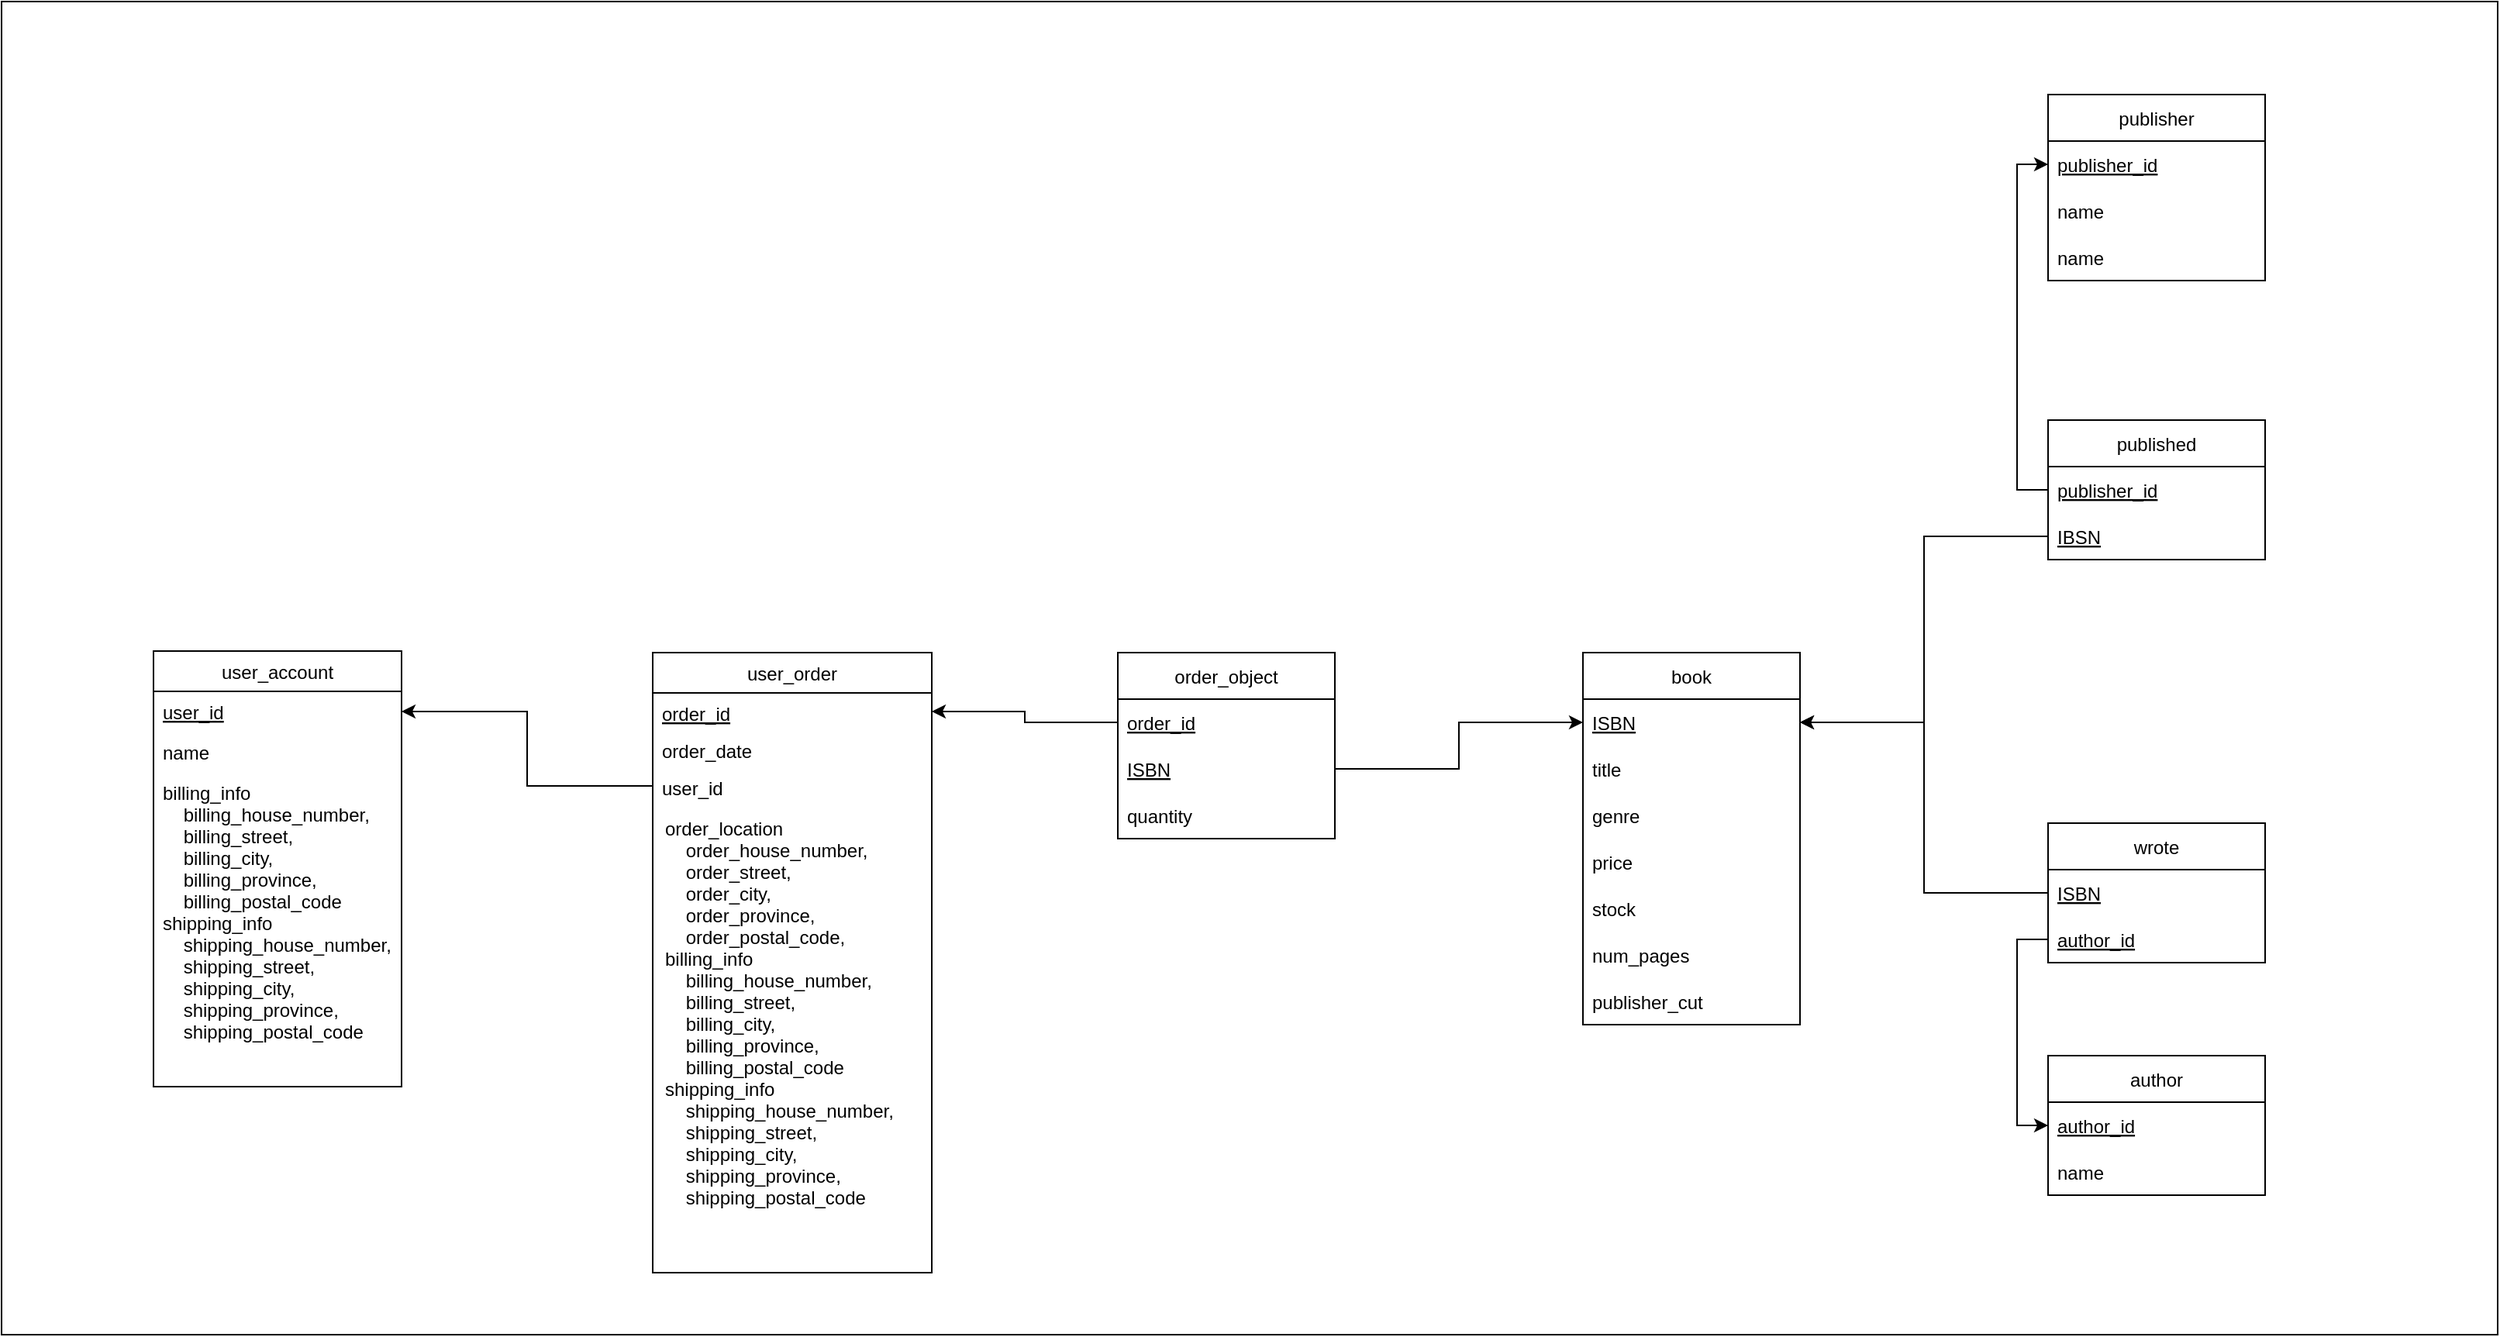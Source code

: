 <mxfile version="15.8.7" type="device"><diagram id="C5RBs43oDa-KdzZeNtuy" name="Page-1"><mxGraphModel dx="2569" dy="1946" grid="1" gridSize="10" guides="1" tooltips="1" connect="1" arrows="1" fold="1" page="1" pageScale="1" pageWidth="1920" pageHeight="1200" math="0" shadow="0"><root><mxCell id="WIyWlLk6GJQsqaUBKTNV-0"/><mxCell id="WIyWlLk6GJQsqaUBKTNV-1" parent="WIyWlLk6GJQsqaUBKTNV-0"/><mxCell id="K9uKwMPTqgjgV9XgNE0c-1" value="" style="rounded=0;whiteSpace=wrap;html=1;fillColor=#FFFFFF;" parent="WIyWlLk6GJQsqaUBKTNV-1" vertex="1"><mxGeometry x="130" y="280" width="1610" height="860" as="geometry"/></mxCell><mxCell id="zkfFHV4jXpPFQw0GAbJ--0" value="user_account" style="swimlane;fontStyle=0;align=center;verticalAlign=top;childLayout=stackLayout;horizontal=1;startSize=26;horizontalStack=0;resizeParent=1;resizeLast=0;collapsible=1;marginBottom=0;rounded=0;shadow=0;strokeWidth=1;" parent="WIyWlLk6GJQsqaUBKTNV-1" vertex="1"><mxGeometry x="228" y="699" width="160" height="281" as="geometry"><mxRectangle x="230" y="140" width="160" height="26" as="alternateBounds"/></mxGeometry></mxCell><mxCell id="zkfFHV4jXpPFQw0GAbJ--1" value="user_id" style="text;align=left;verticalAlign=top;spacingLeft=4;spacingRight=4;overflow=hidden;rotatable=0;points=[[0,0.5],[1,0.5]];portConstraint=eastwest;fontStyle=4" parent="zkfFHV4jXpPFQw0GAbJ--0" vertex="1"><mxGeometry y="26" width="160" height="26" as="geometry"/></mxCell><mxCell id="zkfFHV4jXpPFQw0GAbJ--2" value="name" style="text;align=left;verticalAlign=top;spacingLeft=4;spacingRight=4;overflow=hidden;rotatable=0;points=[[0,0.5],[1,0.5]];portConstraint=eastwest;rounded=0;shadow=0;html=0;" parent="zkfFHV4jXpPFQw0GAbJ--0" vertex="1"><mxGeometry y="52" width="160" height="26" as="geometry"/></mxCell><mxCell id="rD2bgAJgoOh9LVG3b1vE-8" value="billing_info&#10;    billing_house_number,&#10;    billing_street,&#10;    billing_city,&#10;    billing_province,&#10;    billing_postal_code&#10;shipping_info&#10;    shipping_house_number,&#10;    shipping_street,&#10;    shipping_city,&#10;    shipping_province,&#10;    shipping_postal_code" style="text;align=left;verticalAlign=top;spacingLeft=4;spacingRight=4;overflow=hidden;rotatable=0;points=[[0,0.5],[1,0.5]];portConstraint=eastwest;rounded=0;shadow=0;html=0;" parent="zkfFHV4jXpPFQw0GAbJ--0" vertex="1"><mxGeometry y="78" width="160" height="202" as="geometry"/></mxCell><mxCell id="zkfFHV4jXpPFQw0GAbJ--17" value="user_order" style="swimlane;fontStyle=0;align=center;verticalAlign=top;childLayout=stackLayout;horizontal=1;startSize=26;horizontalStack=0;resizeParent=1;resizeLast=0;collapsible=1;marginBottom=0;rounded=0;shadow=0;strokeWidth=1;" parent="WIyWlLk6GJQsqaUBKTNV-1" vertex="1"><mxGeometry x="550" y="700" width="180" height="400" as="geometry"><mxRectangle x="550" y="140" width="160" height="26" as="alternateBounds"/></mxGeometry></mxCell><mxCell id="zkfFHV4jXpPFQw0GAbJ--18" value="order_id" style="text;align=left;verticalAlign=top;spacingLeft=4;spacingRight=4;overflow=hidden;rotatable=0;points=[[0,0.5],[1,0.5]];portConstraint=eastwest;fontStyle=4" parent="zkfFHV4jXpPFQw0GAbJ--17" vertex="1"><mxGeometry y="26" width="180" height="24" as="geometry"/></mxCell><mxCell id="IW-95GA0jkgU5XfBD_aI-0" value="order_date" style="text;align=left;verticalAlign=top;spacingLeft=4;spacingRight=4;overflow=hidden;rotatable=0;points=[[0,0.5],[1,0.5]];portConstraint=eastwest;fontStyle=0" parent="zkfFHV4jXpPFQw0GAbJ--17" vertex="1"><mxGeometry y="50" width="180" height="24" as="geometry"/></mxCell><mxCell id="rD2bgAJgoOh9LVG3b1vE-3" value="user_id" style="text;align=left;verticalAlign=top;spacingLeft=4;spacingRight=4;overflow=hidden;rotatable=0;points=[[0,0.5],[1,0.5]];portConstraint=eastwest;fontStyle=0" parent="zkfFHV4jXpPFQw0GAbJ--17" vertex="1"><mxGeometry y="74" width="180" height="24" as="geometry"/></mxCell><mxCell id="IW-95GA0jkgU5XfBD_aI-5" value="order_location&#10;    order_house_number,&#10;        order_street,&#10;        order_city,&#10;        order_province,&#10;        order_postal_code,&#10;billing_info&#10;    billing_house_number,&#10;        billing_street,&#10;        billing_city,&#10;        billing_province,&#10;        billing_postal_code &#10;shipping_info&#10;    shipping_house_number,&#10;    shipping_street,&#10;    shipping_city,&#10;    shipping_province,&#10;    shipping_postal_code" style="text;align=left;verticalAlign=top;spacingLeft=4;spacingRight=4;overflow=hidden;rotatable=0;points=[[0,0.5],[1,0.5]];portConstraint=eastwest;spacing=4;" parent="zkfFHV4jXpPFQw0GAbJ--17" vertex="1"><mxGeometry y="98" width="180" height="292" as="geometry"/></mxCell><mxCell id="rD2bgAJgoOh9LVG3b1vE-11" value="order_object" style="swimlane;fontStyle=0;childLayout=stackLayout;horizontal=1;startSize=30;horizontalStack=0;resizeParent=1;resizeParentMax=0;resizeLast=0;collapsible=1;marginBottom=0;" parent="WIyWlLk6GJQsqaUBKTNV-1" vertex="1"><mxGeometry x="850" y="700" width="140" height="120" as="geometry"/></mxCell><mxCell id="rD2bgAJgoOh9LVG3b1vE-12" value="order_id" style="text;strokeColor=none;fillColor=none;align=left;verticalAlign=middle;spacingLeft=4;spacingRight=4;overflow=hidden;points=[[0,0.5],[1,0.5]];portConstraint=eastwest;rotatable=0;fontStyle=4" parent="rD2bgAJgoOh9LVG3b1vE-11" vertex="1"><mxGeometry y="30" width="140" height="30" as="geometry"/></mxCell><mxCell id="rD2bgAJgoOh9LVG3b1vE-13" value="ISBN" style="text;strokeColor=none;fillColor=none;align=left;verticalAlign=middle;spacingLeft=4;spacingRight=4;overflow=hidden;points=[[0,0.5],[1,0.5]];portConstraint=eastwest;rotatable=0;fontStyle=4" parent="rD2bgAJgoOh9LVG3b1vE-11" vertex="1"><mxGeometry y="60" width="140" height="30" as="geometry"/></mxCell><mxCell id="rD2bgAJgoOh9LVG3b1vE-14" value="quantity" style="text;strokeColor=none;fillColor=none;align=left;verticalAlign=middle;spacingLeft=4;spacingRight=4;overflow=hidden;points=[[0,0.5],[1,0.5]];portConstraint=eastwest;rotatable=0;" parent="rD2bgAJgoOh9LVG3b1vE-11" vertex="1"><mxGeometry y="90" width="140" height="30" as="geometry"/></mxCell><mxCell id="rD2bgAJgoOh9LVG3b1vE-19" style="edgeStyle=orthogonalEdgeStyle;rounded=0;orthogonalLoop=1;jettySize=auto;html=1;exitX=0;exitY=0.5;exitDx=0;exitDy=0;entryX=1;entryY=0.5;entryDx=0;entryDy=0;" parent="WIyWlLk6GJQsqaUBKTNV-1" source="rD2bgAJgoOh9LVG3b1vE-12" target="zkfFHV4jXpPFQw0GAbJ--18" edge="1"><mxGeometry relative="1" as="geometry"/></mxCell><mxCell id="rD2bgAJgoOh9LVG3b1vE-20" value="book" style="swimlane;fontStyle=0;childLayout=stackLayout;horizontal=1;startSize=30;horizontalStack=0;resizeParent=1;resizeParentMax=0;resizeLast=0;collapsible=1;marginBottom=0;" parent="WIyWlLk6GJQsqaUBKTNV-1" vertex="1"><mxGeometry x="1150" y="700" width="140" height="240" as="geometry"/></mxCell><mxCell id="rD2bgAJgoOh9LVG3b1vE-21" value="ISBN" style="text;strokeColor=none;fillColor=none;align=left;verticalAlign=middle;spacingLeft=4;spacingRight=4;overflow=hidden;points=[[0,0.5],[1,0.5]];portConstraint=eastwest;rotatable=0;fontStyle=4" parent="rD2bgAJgoOh9LVG3b1vE-20" vertex="1"><mxGeometry y="30" width="140" height="30" as="geometry"/></mxCell><mxCell id="rD2bgAJgoOh9LVG3b1vE-23" value="title" style="text;strokeColor=none;fillColor=none;align=left;verticalAlign=middle;spacingLeft=4;spacingRight=4;overflow=hidden;points=[[0,0.5],[1,0.5]];portConstraint=eastwest;rotatable=0;" parent="rD2bgAJgoOh9LVG3b1vE-20" vertex="1"><mxGeometry y="60" width="140" height="30" as="geometry"/></mxCell><mxCell id="rD2bgAJgoOh9LVG3b1vE-25" value="genre" style="text;strokeColor=none;fillColor=none;align=left;verticalAlign=middle;spacingLeft=4;spacingRight=4;overflow=hidden;points=[[0,0.5],[1,0.5]];portConstraint=eastwest;rotatable=0;" parent="rD2bgAJgoOh9LVG3b1vE-20" vertex="1"><mxGeometry y="90" width="140" height="30" as="geometry"/></mxCell><mxCell id="rD2bgAJgoOh9LVG3b1vE-26" value="price" style="text;strokeColor=none;fillColor=none;align=left;verticalAlign=middle;spacingLeft=4;spacingRight=4;overflow=hidden;points=[[0,0.5],[1,0.5]];portConstraint=eastwest;rotatable=0;" parent="rD2bgAJgoOh9LVG3b1vE-20" vertex="1"><mxGeometry y="120" width="140" height="30" as="geometry"/></mxCell><mxCell id="rD2bgAJgoOh9LVG3b1vE-27" value="stock" style="text;strokeColor=none;fillColor=none;align=left;verticalAlign=middle;spacingLeft=4;spacingRight=4;overflow=hidden;points=[[0,0.5],[1,0.5]];portConstraint=eastwest;rotatable=0;" parent="rD2bgAJgoOh9LVG3b1vE-20" vertex="1"><mxGeometry y="150" width="140" height="30" as="geometry"/></mxCell><mxCell id="rD2bgAJgoOh9LVG3b1vE-28" value="num_pages" style="text;strokeColor=none;fillColor=none;align=left;verticalAlign=middle;spacingLeft=4;spacingRight=4;overflow=hidden;points=[[0,0.5],[1,0.5]];portConstraint=eastwest;rotatable=0;" parent="rD2bgAJgoOh9LVG3b1vE-20" vertex="1"><mxGeometry y="180" width="140" height="30" as="geometry"/></mxCell><mxCell id="rD2bgAJgoOh9LVG3b1vE-29" value="publisher_cut" style="text;strokeColor=none;fillColor=none;align=left;verticalAlign=middle;spacingLeft=4;spacingRight=4;overflow=hidden;points=[[0,0.5],[1,0.5]];portConstraint=eastwest;rotatable=0;" parent="rD2bgAJgoOh9LVG3b1vE-20" vertex="1"><mxGeometry y="210" width="140" height="30" as="geometry"/></mxCell><mxCell id="rD2bgAJgoOh9LVG3b1vE-30" style="edgeStyle=orthogonalEdgeStyle;rounded=0;orthogonalLoop=1;jettySize=auto;html=1;entryX=0;entryY=0.5;entryDx=0;entryDy=0;" parent="WIyWlLk6GJQsqaUBKTNV-1" source="rD2bgAJgoOh9LVG3b1vE-13" target="rD2bgAJgoOh9LVG3b1vE-21" edge="1"><mxGeometry relative="1" as="geometry"/></mxCell><mxCell id="rD2bgAJgoOh9LVG3b1vE-31" value="author" style="swimlane;fontStyle=0;childLayout=stackLayout;horizontal=1;startSize=30;horizontalStack=0;resizeParent=1;resizeParentMax=0;resizeLast=0;collapsible=1;marginBottom=0;fillColor=none;gradientColor=none;" parent="WIyWlLk6GJQsqaUBKTNV-1" vertex="1"><mxGeometry x="1450" y="960" width="140" height="90" as="geometry"/></mxCell><mxCell id="rD2bgAJgoOh9LVG3b1vE-32" value="author_id" style="text;strokeColor=none;fillColor=none;align=left;verticalAlign=middle;spacingLeft=4;spacingRight=4;overflow=hidden;points=[[0,0.5],[1,0.5]];portConstraint=eastwest;rotatable=0;fontStyle=4" parent="rD2bgAJgoOh9LVG3b1vE-31" vertex="1"><mxGeometry y="30" width="140" height="30" as="geometry"/></mxCell><mxCell id="rD2bgAJgoOh9LVG3b1vE-33" value="name" style="text;strokeColor=none;fillColor=none;align=left;verticalAlign=middle;spacingLeft=4;spacingRight=4;overflow=hidden;points=[[0,0.5],[1,0.5]];portConstraint=eastwest;rotatable=0;" parent="rD2bgAJgoOh9LVG3b1vE-31" vertex="1"><mxGeometry y="60" width="140" height="30" as="geometry"/></mxCell><mxCell id="rD2bgAJgoOh9LVG3b1vE-36" value="wrote" style="swimlane;fontStyle=0;childLayout=stackLayout;horizontal=1;startSize=30;horizontalStack=0;resizeParent=1;resizeParentMax=0;resizeLast=0;collapsible=1;marginBottom=0;fillColor=none;gradientColor=none;" parent="WIyWlLk6GJQsqaUBKTNV-1" vertex="1"><mxGeometry x="1450" y="810" width="140" height="90" as="geometry"/></mxCell><mxCell id="rD2bgAJgoOh9LVG3b1vE-37" value="ISBN" style="text;strokeColor=none;fillColor=none;align=left;verticalAlign=middle;spacingLeft=4;spacingRight=4;overflow=hidden;points=[[0,0.5],[1,0.5]];portConstraint=eastwest;rotatable=0;fontStyle=4" parent="rD2bgAJgoOh9LVG3b1vE-36" vertex="1"><mxGeometry y="30" width="140" height="30" as="geometry"/></mxCell><mxCell id="rD2bgAJgoOh9LVG3b1vE-38" value="author_id" style="text;strokeColor=none;fillColor=none;align=left;verticalAlign=middle;spacingLeft=4;spacingRight=4;overflow=hidden;points=[[0,0.5],[1,0.5]];portConstraint=eastwest;rotatable=0;fontStyle=4" parent="rD2bgAJgoOh9LVG3b1vE-36" vertex="1"><mxGeometry y="60" width="140" height="30" as="geometry"/></mxCell><mxCell id="rD2bgAJgoOh9LVG3b1vE-42" style="edgeStyle=orthogonalEdgeStyle;rounded=0;orthogonalLoop=1;jettySize=auto;html=1;exitX=0;exitY=0.5;exitDx=0;exitDy=0;entryX=0;entryY=0.5;entryDx=0;entryDy=0;" parent="WIyWlLk6GJQsqaUBKTNV-1" source="rD2bgAJgoOh9LVG3b1vE-38" target="rD2bgAJgoOh9LVG3b1vE-32" edge="1"><mxGeometry relative="1" as="geometry"/></mxCell><mxCell id="rD2bgAJgoOh9LVG3b1vE-43" style="edgeStyle=orthogonalEdgeStyle;rounded=0;orthogonalLoop=1;jettySize=auto;html=1;entryX=1;entryY=0.5;entryDx=0;entryDy=0;" parent="WIyWlLk6GJQsqaUBKTNV-1" source="rD2bgAJgoOh9LVG3b1vE-37" target="rD2bgAJgoOh9LVG3b1vE-21" edge="1"><mxGeometry relative="1" as="geometry"/></mxCell><mxCell id="rD2bgAJgoOh9LVG3b1vE-44" value="published" style="swimlane;fontStyle=0;childLayout=stackLayout;horizontal=1;startSize=30;horizontalStack=0;resizeParent=1;resizeParentMax=0;resizeLast=0;collapsible=1;marginBottom=0;fillColor=none;gradientColor=none;" parent="WIyWlLk6GJQsqaUBKTNV-1" vertex="1"><mxGeometry x="1450" y="550" width="140" height="90" as="geometry"/></mxCell><mxCell id="rD2bgAJgoOh9LVG3b1vE-45" value="publisher_id" style="text;strokeColor=none;fillColor=none;align=left;verticalAlign=middle;spacingLeft=4;spacingRight=4;overflow=hidden;points=[[0,0.5],[1,0.5]];portConstraint=eastwest;rotatable=0;fontStyle=4" parent="rD2bgAJgoOh9LVG3b1vE-44" vertex="1"><mxGeometry y="30" width="140" height="30" as="geometry"/></mxCell><mxCell id="rD2bgAJgoOh9LVG3b1vE-53" value="IBSN" style="text;strokeColor=none;fillColor=none;align=left;verticalAlign=middle;spacingLeft=4;spacingRight=4;overflow=hidden;points=[[0,0.5],[1,0.5]];portConstraint=eastwest;rotatable=0;fontStyle=4" parent="rD2bgAJgoOh9LVG3b1vE-44" vertex="1"><mxGeometry y="60" width="140" height="30" as="geometry"/></mxCell><mxCell id="rD2bgAJgoOh9LVG3b1vE-48" value="publisher" style="swimlane;fontStyle=0;childLayout=stackLayout;horizontal=1;startSize=30;horizontalStack=0;resizeParent=1;resizeParentMax=0;resizeLast=0;collapsible=1;marginBottom=0;fillColor=#FFFFFF;" parent="WIyWlLk6GJQsqaUBKTNV-1" vertex="1"><mxGeometry x="1450" y="340" width="140" height="120" as="geometry"/></mxCell><mxCell id="rD2bgAJgoOh9LVG3b1vE-49" value="publisher_id" style="text;strokeColor=none;fillColor=none;align=left;verticalAlign=middle;spacingLeft=4;spacingRight=4;overflow=hidden;points=[[0,0.5],[1,0.5]];portConstraint=eastwest;rotatable=0;fontStyle=4" parent="rD2bgAJgoOh9LVG3b1vE-48" vertex="1"><mxGeometry y="30" width="140" height="30" as="geometry"/></mxCell><mxCell id="rD2bgAJgoOh9LVG3b1vE-50" value="name" style="text;strokeColor=none;fillColor=none;align=left;verticalAlign=middle;spacingLeft=4;spacingRight=4;overflow=hidden;points=[[0,0.5],[1,0.5]];portConstraint=eastwest;rotatable=0;" parent="rD2bgAJgoOh9LVG3b1vE-48" vertex="1"><mxGeometry y="60" width="140" height="30" as="geometry"/></mxCell><mxCell id="V-m8rT5aKj7lJofQv8f9-1" value="name" style="text;strokeColor=none;fillColor=none;align=left;verticalAlign=middle;spacingLeft=4;spacingRight=4;overflow=hidden;points=[[0,0.5],[1,0.5]];portConstraint=eastwest;rotatable=0;" parent="rD2bgAJgoOh9LVG3b1vE-48" vertex="1"><mxGeometry y="90" width="140" height="30" as="geometry"/></mxCell><mxCell id="rD2bgAJgoOh9LVG3b1vE-54" style="edgeStyle=orthogonalEdgeStyle;rounded=0;orthogonalLoop=1;jettySize=auto;html=1;entryX=0;entryY=0.5;entryDx=0;entryDy=0;" parent="WIyWlLk6GJQsqaUBKTNV-1" source="rD2bgAJgoOh9LVG3b1vE-45" target="rD2bgAJgoOh9LVG3b1vE-49" edge="1"><mxGeometry relative="1" as="geometry"/></mxCell><mxCell id="rD2bgAJgoOh9LVG3b1vE-55" style="edgeStyle=orthogonalEdgeStyle;rounded=0;orthogonalLoop=1;jettySize=auto;html=1;exitX=0;exitY=0.5;exitDx=0;exitDy=0;entryX=1;entryY=0.5;entryDx=0;entryDy=0;" parent="WIyWlLk6GJQsqaUBKTNV-1" source="rD2bgAJgoOh9LVG3b1vE-53" target="rD2bgAJgoOh9LVG3b1vE-21" edge="1"><mxGeometry relative="1" as="geometry"/></mxCell><mxCell id="gsTjzLUf3z9t4ByUHW_s-18" style="edgeStyle=orthogonalEdgeStyle;rounded=0;orthogonalLoop=1;jettySize=auto;html=1;entryX=1;entryY=0.5;entryDx=0;entryDy=0;exitX=0;exitY=0.5;exitDx=0;exitDy=0;" parent="WIyWlLk6GJQsqaUBKTNV-1" source="rD2bgAJgoOh9LVG3b1vE-3" target="zkfFHV4jXpPFQw0GAbJ--1" edge="1"><mxGeometry relative="1" as="geometry"/></mxCell></root></mxGraphModel></diagram></mxfile>